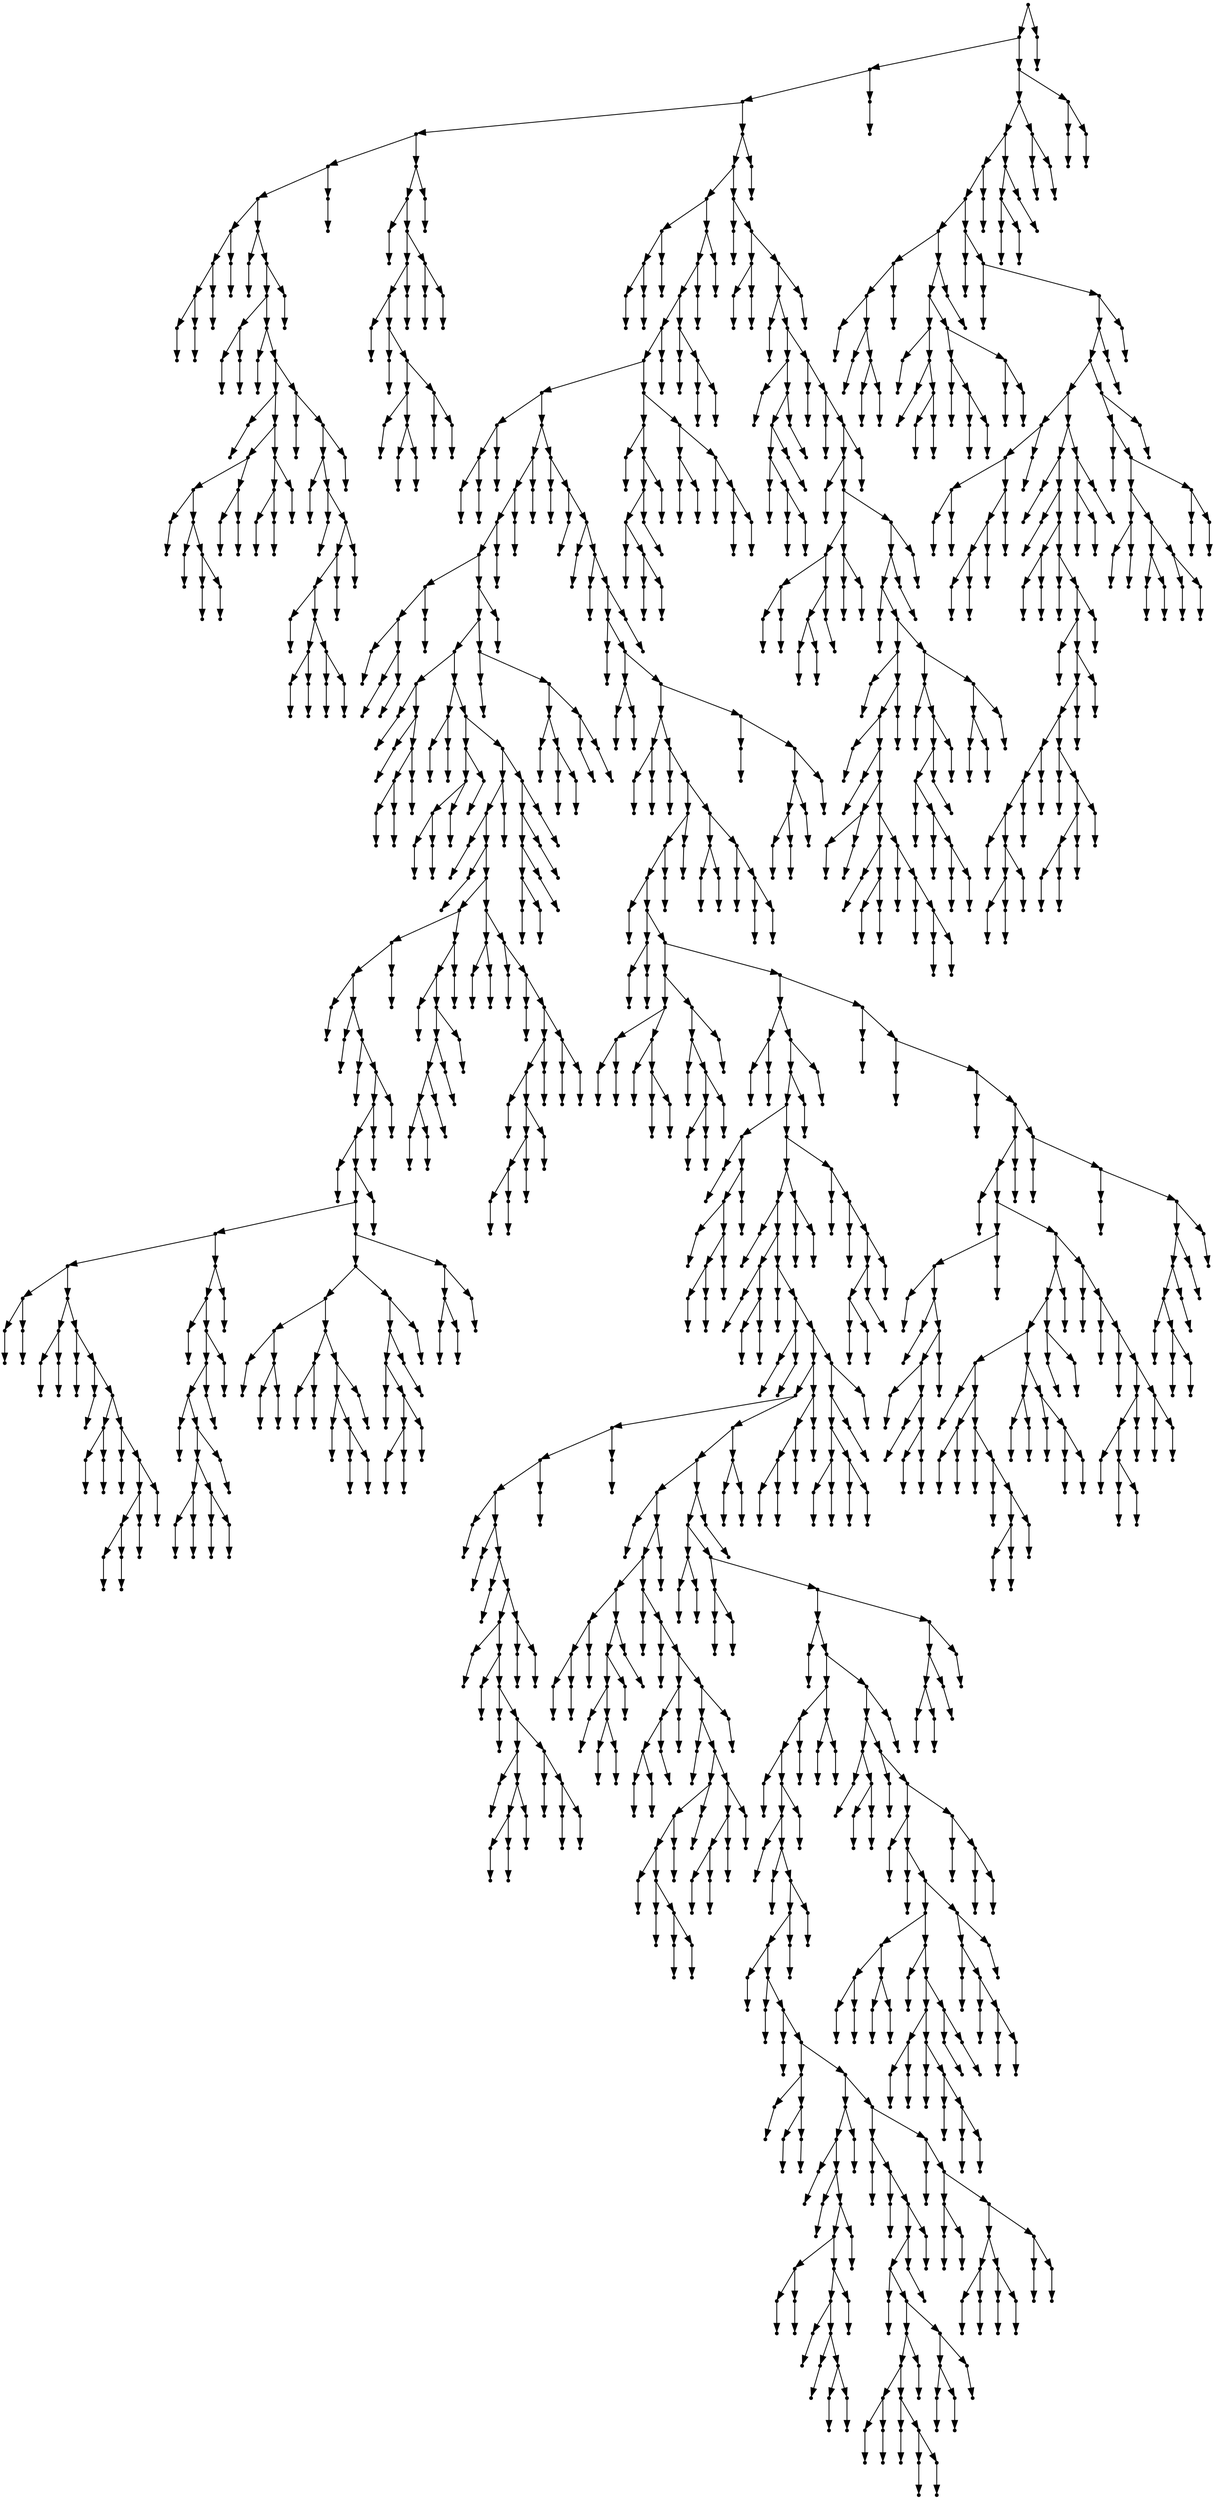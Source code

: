 digraph {
  1606 [shape=point];
  1603 [shape=point];
  1402 [shape=point];
  1399 [shape=point];
  127 [shape=point];
  91 [shape=point];
  88 [shape=point];
  10 [shape=point];
  7 [shape=point];
  4 [shape=point];
  1 [shape=point];
  0 [shape=point];
  3 [shape=point];
  2 [shape=point];
  6 [shape=point];
  5 [shape=point];
  9 [shape=point];
  8 [shape=point];
  87 [shape=point];
  12 [shape=point];
  11 [shape=point];
  86 [shape=point];
  83 [shape=point];
  17 [shape=point];
  14 [shape=point];
  13 [shape=point];
  16 [shape=point];
  15 [shape=point];
  82 [shape=point];
  19 [shape=point];
  18 [shape=point];
  81 [shape=point];
  48 [shape=point];
  21 [shape=point];
  20 [shape=point];
  47 [shape=point];
  38 [shape=point];
  32 [shape=point];
  23 [shape=point];
  22 [shape=point];
  31 [shape=point];
  25 [shape=point];
  24 [shape=point];
  30 [shape=point];
  27 [shape=point];
  26 [shape=point];
  29 [shape=point];
  28 [shape=point];
  37 [shape=point];
  34 [shape=point];
  33 [shape=point];
  36 [shape=point];
  35 [shape=point];
  46 [shape=point];
  43 [shape=point];
  40 [shape=point];
  39 [shape=point];
  42 [shape=point];
  41 [shape=point];
  45 [shape=point];
  44 [shape=point];
  80 [shape=point];
  50 [shape=point];
  49 [shape=point];
  79 [shape=point];
  76 [shape=point];
  52 [shape=point];
  51 [shape=point];
  75 [shape=point];
  54 [shape=point];
  53 [shape=point];
  74 [shape=point];
  71 [shape=point];
  68 [shape=point];
  56 [shape=point];
  55 [shape=point];
  67 [shape=point];
  61 [shape=point];
  58 [shape=point];
  57 [shape=point];
  60 [shape=point];
  59 [shape=point];
  66 [shape=point];
  63 [shape=point];
  62 [shape=point];
  65 [shape=point];
  64 [shape=point];
  70 [shape=point];
  69 [shape=point];
  73 [shape=point];
  72 [shape=point];
  78 [shape=point];
  77 [shape=point];
  85 [shape=point];
  84 [shape=point];
  90 [shape=point];
  89 [shape=point];
  126 [shape=point];
  123 [shape=point];
  93 [shape=point];
  92 [shape=point];
  122 [shape=point];
  116 [shape=point];
  113 [shape=point];
  95 [shape=point];
  94 [shape=point];
  112 [shape=point];
  97 [shape=point];
  96 [shape=point];
  111 [shape=point];
  105 [shape=point];
  99 [shape=point];
  98 [shape=point];
  104 [shape=point];
  101 [shape=point];
  100 [shape=point];
  103 [shape=point];
  102 [shape=point];
  110 [shape=point];
  107 [shape=point];
  106 [shape=point];
  109 [shape=point];
  108 [shape=point];
  115 [shape=point];
  114 [shape=point];
  121 [shape=point];
  118 [shape=point];
  117 [shape=point];
  120 [shape=point];
  119 [shape=point];
  125 [shape=point];
  124 [shape=point];
  1398 [shape=point];
  1395 [shape=point];
  1251 [shape=point];
  135 [shape=point];
  132 [shape=point];
  129 [shape=point];
  128 [shape=point];
  131 [shape=point];
  130 [shape=point];
  134 [shape=point];
  133 [shape=point];
  1250 [shape=point];
  1247 [shape=point];
  1244 [shape=point];
  1235 [shape=point];
  1232 [shape=point];
  1199 [shape=point];
  143 [shape=point];
  140 [shape=point];
  137 [shape=point];
  136 [shape=point];
  139 [shape=point];
  138 [shape=point];
  142 [shape=point];
  141 [shape=point];
  1198 [shape=point];
  445 [shape=point];
  442 [shape=point];
  439 [shape=point];
  436 [shape=point];
  154 [shape=point];
  151 [shape=point];
  145 [shape=point];
  144 [shape=point];
  150 [shape=point];
  147 [shape=point];
  146 [shape=point];
  149 [shape=point];
  148 [shape=point];
  153 [shape=point];
  152 [shape=point];
  435 [shape=point];
  432 [shape=point];
  414 [shape=point];
  168 [shape=point];
  156 [shape=point];
  155 [shape=point];
  167 [shape=point];
  158 [shape=point];
  157 [shape=point];
  166 [shape=point];
  163 [shape=point];
  160 [shape=point];
  159 [shape=point];
  162 [shape=point];
  161 [shape=point];
  165 [shape=point];
  164 [shape=point];
  413 [shape=point];
  173 [shape=point];
  170 [shape=point];
  169 [shape=point];
  172 [shape=point];
  171 [shape=point];
  412 [shape=point];
  184 [shape=point];
  181 [shape=point];
  178 [shape=point];
  175 [shape=point];
  174 [shape=point];
  177 [shape=point];
  176 [shape=point];
  180 [shape=point];
  179 [shape=point];
  183 [shape=point];
  182 [shape=point];
  411 [shape=point];
  396 [shape=point];
  393 [shape=point];
  186 [shape=point];
  185 [shape=point];
  392 [shape=point];
  188 [shape=point];
  187 [shape=point];
  391 [shape=point];
  355 [shape=point];
  334 [shape=point];
  331 [shape=point];
  190 [shape=point];
  189 [shape=point];
  330 [shape=point];
  192 [shape=point];
  191 [shape=point];
  329 [shape=point];
  194 [shape=point];
  193 [shape=point];
  328 [shape=point];
  325 [shape=point];
  322 [shape=point];
  196 [shape=point];
  195 [shape=point];
  321 [shape=point];
  318 [shape=point];
  264 [shape=point];
  234 [shape=point];
  201 [shape=point];
  198 [shape=point];
  197 [shape=point];
  200 [shape=point];
  199 [shape=point];
  233 [shape=point];
  206 [shape=point];
  203 [shape=point];
  202 [shape=point];
  205 [shape=point];
  204 [shape=point];
  232 [shape=point];
  208 [shape=point];
  207 [shape=point];
  231 [shape=point];
  210 [shape=point];
  209 [shape=point];
  230 [shape=point];
  215 [shape=point];
  212 [shape=point];
  211 [shape=point];
  214 [shape=point];
  213 [shape=point];
  229 [shape=point];
  217 [shape=point];
  216 [shape=point];
  228 [shape=point];
  225 [shape=point];
  222 [shape=point];
  219 [shape=point];
  218 [shape=point];
  221 [shape=point];
  220 [shape=point];
  224 [shape=point];
  223 [shape=point];
  227 [shape=point];
  226 [shape=point];
  263 [shape=point];
  260 [shape=point];
  236 [shape=point];
  235 [shape=point];
  259 [shape=point];
  256 [shape=point];
  253 [shape=point];
  238 [shape=point];
  237 [shape=point];
  252 [shape=point];
  249 [shape=point];
  243 [shape=point];
  240 [shape=point];
  239 [shape=point];
  242 [shape=point];
  241 [shape=point];
  248 [shape=point];
  245 [shape=point];
  244 [shape=point];
  247 [shape=point];
  246 [shape=point];
  251 [shape=point];
  250 [shape=point];
  255 [shape=point];
  254 [shape=point];
  258 [shape=point];
  257 [shape=point];
  262 [shape=point];
  261 [shape=point];
  317 [shape=point];
  308 [shape=point];
  290 [shape=point];
  272 [shape=point];
  266 [shape=point];
  265 [shape=point];
  271 [shape=point];
  268 [shape=point];
  267 [shape=point];
  270 [shape=point];
  269 [shape=point];
  289 [shape=point];
  277 [shape=point];
  274 [shape=point];
  273 [shape=point];
  276 [shape=point];
  275 [shape=point];
  288 [shape=point];
  285 [shape=point];
  279 [shape=point];
  278 [shape=point];
  284 [shape=point];
  281 [shape=point];
  280 [shape=point];
  283 [shape=point];
  282 [shape=point];
  287 [shape=point];
  286 [shape=point];
  307 [shape=point];
  304 [shape=point];
  301 [shape=point];
  292 [shape=point];
  291 [shape=point];
  300 [shape=point];
  297 [shape=point];
  294 [shape=point];
  293 [shape=point];
  296 [shape=point];
  295 [shape=point];
  299 [shape=point];
  298 [shape=point];
  303 [shape=point];
  302 [shape=point];
  306 [shape=point];
  305 [shape=point];
  316 [shape=point];
  313 [shape=point];
  310 [shape=point];
  309 [shape=point];
  312 [shape=point];
  311 [shape=point];
  315 [shape=point];
  314 [shape=point];
  320 [shape=point];
  319 [shape=point];
  324 [shape=point];
  323 [shape=point];
  327 [shape=point];
  326 [shape=point];
  333 [shape=point];
  332 [shape=point];
  354 [shape=point];
  351 [shape=point];
  336 [shape=point];
  335 [shape=point];
  350 [shape=point];
  347 [shape=point];
  344 [shape=point];
  341 [shape=point];
  338 [shape=point];
  337 [shape=point];
  340 [shape=point];
  339 [shape=point];
  343 [shape=point];
  342 [shape=point];
  346 [shape=point];
  345 [shape=point];
  349 [shape=point];
  348 [shape=point];
  353 [shape=point];
  352 [shape=point];
  390 [shape=point];
  360 [shape=point];
  357 [shape=point];
  356 [shape=point];
  359 [shape=point];
  358 [shape=point];
  389 [shape=point];
  362 [shape=point];
  361 [shape=point];
  388 [shape=point];
  364 [shape=point];
  363 [shape=point];
  387 [shape=point];
  381 [shape=point];
  378 [shape=point];
  366 [shape=point];
  365 [shape=point];
  377 [shape=point];
  374 [shape=point];
  371 [shape=point];
  368 [shape=point];
  367 [shape=point];
  370 [shape=point];
  369 [shape=point];
  373 [shape=point];
  372 [shape=point];
  376 [shape=point];
  375 [shape=point];
  380 [shape=point];
  379 [shape=point];
  386 [shape=point];
  383 [shape=point];
  382 [shape=point];
  385 [shape=point];
  384 [shape=point];
  395 [shape=point];
  394 [shape=point];
  410 [shape=point];
  407 [shape=point];
  404 [shape=point];
  401 [shape=point];
  398 [shape=point];
  397 [shape=point];
  400 [shape=point];
  399 [shape=point];
  403 [shape=point];
  402 [shape=point];
  406 [shape=point];
  405 [shape=point];
  409 [shape=point];
  408 [shape=point];
  431 [shape=point];
  416 [shape=point];
  415 [shape=point];
  430 [shape=point];
  424 [shape=point];
  418 [shape=point];
  417 [shape=point];
  423 [shape=point];
  420 [shape=point];
  419 [shape=point];
  422 [shape=point];
  421 [shape=point];
  429 [shape=point];
  426 [shape=point];
  425 [shape=point];
  428 [shape=point];
  427 [shape=point];
  434 [shape=point];
  433 [shape=point];
  438 [shape=point];
  437 [shape=point];
  441 [shape=point];
  440 [shape=point];
  444 [shape=point];
  443 [shape=point];
  1197 [shape=point];
  447 [shape=point];
  446 [shape=point];
  1196 [shape=point];
  449 [shape=point];
  448 [shape=point];
  1195 [shape=point];
  451 [shape=point];
  450 [shape=point];
  1194 [shape=point];
  453 [shape=point];
  452 [shape=point];
  1193 [shape=point];
  1190 [shape=point];
  455 [shape=point];
  454 [shape=point];
  1189 [shape=point];
  460 [shape=point];
  457 [shape=point];
  456 [shape=point];
  459 [shape=point];
  458 [shape=point];
  1188 [shape=point];
  1173 [shape=point];
  465 [shape=point];
  462 [shape=point];
  461 [shape=point];
  464 [shape=point];
  463 [shape=point];
  1172 [shape=point];
  467 [shape=point];
  466 [shape=point];
  1171 [shape=point];
  1156 [shape=point];
  1153 [shape=point];
  1150 [shape=point];
  469 [shape=point];
  468 [shape=point];
  1149 [shape=point];
  474 [shape=point];
  471 [shape=point];
  470 [shape=point];
  473 [shape=point];
  472 [shape=point];
  1148 [shape=point];
  503 [shape=point];
  488 [shape=point];
  479 [shape=point];
  476 [shape=point];
  475 [shape=point];
  478 [shape=point];
  477 [shape=point];
  487 [shape=point];
  481 [shape=point];
  480 [shape=point];
  486 [shape=point];
  483 [shape=point];
  482 [shape=point];
  485 [shape=point];
  484 [shape=point];
  502 [shape=point];
  499 [shape=point];
  490 [shape=point];
  489 [shape=point];
  498 [shape=point];
  495 [shape=point];
  492 [shape=point];
  491 [shape=point];
  494 [shape=point];
  493 [shape=point];
  497 [shape=point];
  496 [shape=point];
  501 [shape=point];
  500 [shape=point];
  1147 [shape=point];
  1009 [shape=point];
  508 [shape=point];
  505 [shape=point];
  504 [shape=point];
  507 [shape=point];
  506 [shape=point];
  1008 [shape=point];
  1005 [shape=point];
  1002 [shape=point];
  525 [shape=point];
  510 [shape=point];
  509 [shape=point];
  524 [shape=point];
  521 [shape=point];
  512 [shape=point];
  511 [shape=point];
  520 [shape=point];
  517 [shape=point];
  514 [shape=point];
  513 [shape=point];
  516 [shape=point];
  515 [shape=point];
  519 [shape=point];
  518 [shape=point];
  523 [shape=point];
  522 [shape=point];
  1001 [shape=point];
  983 [shape=point];
  977 [shape=point];
  527 [shape=point];
  526 [shape=point];
  976 [shape=point];
  535 [shape=point];
  529 [shape=point];
  528 [shape=point];
  534 [shape=point];
  531 [shape=point];
  530 [shape=point];
  533 [shape=point];
  532 [shape=point];
  975 [shape=point];
  537 [shape=point];
  536 [shape=point];
  974 [shape=point];
  542 [shape=point];
  539 [shape=point];
  538 [shape=point];
  541 [shape=point];
  540 [shape=point];
  973 [shape=point];
  955 [shape=point];
  943 [shape=point];
  592 [shape=point];
  589 [shape=point];
  586 [shape=point];
  544 [shape=point];
  543 [shape=point];
  585 [shape=point];
  546 [shape=point];
  545 [shape=point];
  584 [shape=point];
  548 [shape=point];
  547 [shape=point];
  583 [shape=point];
  577 [shape=point];
  550 [shape=point];
  549 [shape=point];
  576 [shape=point];
  552 [shape=point];
  551 [shape=point];
  575 [shape=point];
  554 [shape=point];
  553 [shape=point];
  574 [shape=point];
  565 [shape=point];
  556 [shape=point];
  555 [shape=point];
  564 [shape=point];
  561 [shape=point];
  558 [shape=point];
  557 [shape=point];
  560 [shape=point];
  559 [shape=point];
  563 [shape=point];
  562 [shape=point];
  573 [shape=point];
  567 [shape=point];
  566 [shape=point];
  572 [shape=point];
  569 [shape=point];
  568 [shape=point];
  571 [shape=point];
  570 [shape=point];
  582 [shape=point];
  579 [shape=point];
  578 [shape=point];
  581 [shape=point];
  580 [shape=point];
  588 [shape=point];
  587 [shape=point];
  591 [shape=point];
  590 [shape=point];
  942 [shape=point];
  936 [shape=point];
  675 [shape=point];
  594 [shape=point];
  593 [shape=point];
  674 [shape=point];
  671 [shape=point];
  617 [shape=point];
  602 [shape=point];
  599 [shape=point];
  596 [shape=point];
  595 [shape=point];
  598 [shape=point];
  597 [shape=point];
  601 [shape=point];
  600 [shape=point];
  616 [shape=point];
  613 [shape=point];
  610 [shape=point];
  604 [shape=point];
  603 [shape=point];
  609 [shape=point];
  606 [shape=point];
  605 [shape=point];
  608 [shape=point];
  607 [shape=point];
  612 [shape=point];
  611 [shape=point];
  615 [shape=point];
  614 [shape=point];
  670 [shape=point];
  619 [shape=point];
  618 [shape=point];
  669 [shape=point];
  621 [shape=point];
  620 [shape=point];
  668 [shape=point];
  632 [shape=point];
  629 [shape=point];
  626 [shape=point];
  623 [shape=point];
  622 [shape=point];
  625 [shape=point];
  624 [shape=point];
  628 [shape=point];
  627 [shape=point];
  631 [shape=point];
  630 [shape=point];
  667 [shape=point];
  664 [shape=point];
  634 [shape=point];
  633 [shape=point];
  663 [shape=point];
  651 [shape=point];
  648 [shape=point];
  645 [shape=point];
  636 [shape=point];
  635 [shape=point];
  644 [shape=point];
  638 [shape=point];
  637 [shape=point];
  643 [shape=point];
  640 [shape=point];
  639 [shape=point];
  642 [shape=point];
  641 [shape=point];
  647 [shape=point];
  646 [shape=point];
  650 [shape=point];
  649 [shape=point];
  662 [shape=point];
  659 [shape=point];
  656 [shape=point];
  653 [shape=point];
  652 [shape=point];
  655 [shape=point];
  654 [shape=point];
  658 [shape=point];
  657 [shape=point];
  661 [shape=point];
  660 [shape=point];
  666 [shape=point];
  665 [shape=point];
  673 [shape=point];
  672 [shape=point];
  935 [shape=point];
  932 [shape=point];
  680 [shape=point];
  677 [shape=point];
  676 [shape=point];
  679 [shape=point];
  678 [shape=point];
  931 [shape=point];
  685 [shape=point];
  682 [shape=point];
  681 [shape=point];
  684 [shape=point];
  683 [shape=point];
  930 [shape=point];
  918 [shape=point];
  687 [shape=point];
  686 [shape=point];
  917 [shape=point];
  833 [shape=point];
  827 [shape=point];
  824 [shape=point];
  689 [shape=point];
  688 [shape=point];
  823 [shape=point];
  820 [shape=point];
  691 [shape=point];
  690 [shape=point];
  819 [shape=point];
  693 [shape=point];
  692 [shape=point];
  818 [shape=point];
  815 [shape=point];
  812 [shape=point];
  695 [shape=point];
  694 [shape=point];
  811 [shape=point];
  697 [shape=point];
  696 [shape=point];
  810 [shape=point];
  699 [shape=point];
  698 [shape=point];
  809 [shape=point];
  707 [shape=point];
  701 [shape=point];
  700 [shape=point];
  706 [shape=point];
  703 [shape=point];
  702 [shape=point];
  705 [shape=point];
  704 [shape=point];
  808 [shape=point];
  739 [shape=point];
  736 [shape=point];
  709 [shape=point];
  708 [shape=point];
  735 [shape=point];
  711 [shape=point];
  710 [shape=point];
  734 [shape=point];
  731 [shape=point];
  716 [shape=point];
  713 [shape=point];
  712 [shape=point];
  715 [shape=point];
  714 [shape=point];
  730 [shape=point];
  727 [shape=point];
  718 [shape=point];
  717 [shape=point];
  726 [shape=point];
  720 [shape=point];
  719 [shape=point];
  725 [shape=point];
  722 [shape=point];
  721 [shape=point];
  724 [shape=point];
  723 [shape=point];
  729 [shape=point];
  728 [shape=point];
  733 [shape=point];
  732 [shape=point];
  738 [shape=point];
  737 [shape=point];
  807 [shape=point];
  780 [shape=point];
  741 [shape=point];
  740 [shape=point];
  779 [shape=point];
  743 [shape=point];
  742 [shape=point];
  778 [shape=point];
  775 [shape=point];
  772 [shape=point];
  745 [shape=point];
  744 [shape=point];
  771 [shape=point];
  762 [shape=point];
  759 [shape=point];
  750 [shape=point];
  747 [shape=point];
  746 [shape=point];
  749 [shape=point];
  748 [shape=point];
  758 [shape=point];
  752 [shape=point];
  751 [shape=point];
  757 [shape=point];
  754 [shape=point];
  753 [shape=point];
  756 [shape=point];
  755 [shape=point];
  761 [shape=point];
  760 [shape=point];
  770 [shape=point];
  767 [shape=point];
  764 [shape=point];
  763 [shape=point];
  766 [shape=point];
  765 [shape=point];
  769 [shape=point];
  768 [shape=point];
  774 [shape=point];
  773 [shape=point];
  777 [shape=point];
  776 [shape=point];
  806 [shape=point];
  782 [shape=point];
  781 [shape=point];
  805 [shape=point];
  787 [shape=point];
  784 [shape=point];
  783 [shape=point];
  786 [shape=point];
  785 [shape=point];
  804 [shape=point];
  798 [shape=point];
  792 [shape=point];
  789 [shape=point];
  788 [shape=point];
  791 [shape=point];
  790 [shape=point];
  797 [shape=point];
  794 [shape=point];
  793 [shape=point];
  796 [shape=point];
  795 [shape=point];
  803 [shape=point];
  800 [shape=point];
  799 [shape=point];
  802 [shape=point];
  801 [shape=point];
  814 [shape=point];
  813 [shape=point];
  817 [shape=point];
  816 [shape=point];
  822 [shape=point];
  821 [shape=point];
  826 [shape=point];
  825 [shape=point];
  832 [shape=point];
  829 [shape=point];
  828 [shape=point];
  831 [shape=point];
  830 [shape=point];
  916 [shape=point];
  913 [shape=point];
  841 [shape=point];
  835 [shape=point];
  834 [shape=point];
  840 [shape=point];
  837 [shape=point];
  836 [shape=point];
  839 [shape=point];
  838 [shape=point];
  912 [shape=point];
  843 [shape=point];
  842 [shape=point];
  911 [shape=point];
  902 [shape=point];
  845 [shape=point];
  844 [shape=point];
  901 [shape=point];
  847 [shape=point];
  846 [shape=point];
  900 [shape=point];
  885 [shape=point];
  858 [shape=point];
  852 [shape=point];
  849 [shape=point];
  848 [shape=point];
  851 [shape=point];
  850 [shape=point];
  857 [shape=point];
  854 [shape=point];
  853 [shape=point];
  856 [shape=point];
  855 [shape=point];
  884 [shape=point];
  860 [shape=point];
  859 [shape=point];
  883 [shape=point];
  877 [shape=point];
  865 [shape=point];
  862 [shape=point];
  861 [shape=point];
  864 [shape=point];
  863 [shape=point];
  876 [shape=point];
  867 [shape=point];
  866 [shape=point];
  875 [shape=point];
  869 [shape=point];
  868 [shape=point];
  874 [shape=point];
  871 [shape=point];
  870 [shape=point];
  873 [shape=point];
  872 [shape=point];
  882 [shape=point];
  879 [shape=point];
  878 [shape=point];
  881 [shape=point];
  880 [shape=point];
  899 [shape=point];
  896 [shape=point];
  887 [shape=point];
  886 [shape=point];
  895 [shape=point];
  889 [shape=point];
  888 [shape=point];
  894 [shape=point];
  891 [shape=point];
  890 [shape=point];
  893 [shape=point];
  892 [shape=point];
  898 [shape=point];
  897 [shape=point];
  910 [shape=point];
  904 [shape=point];
  903 [shape=point];
  909 [shape=point];
  906 [shape=point];
  905 [shape=point];
  908 [shape=point];
  907 [shape=point];
  915 [shape=point];
  914 [shape=point];
  929 [shape=point];
  926 [shape=point];
  923 [shape=point];
  920 [shape=point];
  919 [shape=point];
  922 [shape=point];
  921 [shape=point];
  925 [shape=point];
  924 [shape=point];
  928 [shape=point];
  927 [shape=point];
  934 [shape=point];
  933 [shape=point];
  941 [shape=point];
  938 [shape=point];
  937 [shape=point];
  940 [shape=point];
  939 [shape=point];
  954 [shape=point];
  951 [shape=point];
  948 [shape=point];
  945 [shape=point];
  944 [shape=point];
  947 [shape=point];
  946 [shape=point];
  950 [shape=point];
  949 [shape=point];
  953 [shape=point];
  952 [shape=point];
  972 [shape=point];
  969 [shape=point];
  966 [shape=point];
  960 [shape=point];
  957 [shape=point];
  956 [shape=point];
  959 [shape=point];
  958 [shape=point];
  965 [shape=point];
  962 [shape=point];
  961 [shape=point];
  964 [shape=point];
  963 [shape=point];
  968 [shape=point];
  967 [shape=point];
  971 [shape=point];
  970 [shape=point];
  982 [shape=point];
  979 [shape=point];
  978 [shape=point];
  981 [shape=point];
  980 [shape=point];
  1000 [shape=point];
  985 [shape=point];
  984 [shape=point];
  999 [shape=point];
  987 [shape=point];
  986 [shape=point];
  998 [shape=point];
  995 [shape=point];
  992 [shape=point];
  989 [shape=point];
  988 [shape=point];
  991 [shape=point];
  990 [shape=point];
  994 [shape=point];
  993 [shape=point];
  997 [shape=point];
  996 [shape=point];
  1004 [shape=point];
  1003 [shape=point];
  1007 [shape=point];
  1006 [shape=point];
  1146 [shape=point];
  1011 [shape=point];
  1010 [shape=point];
  1145 [shape=point];
  1013 [shape=point];
  1012 [shape=point];
  1144 [shape=point];
  1015 [shape=point];
  1014 [shape=point];
  1143 [shape=point];
  1119 [shape=point];
  1116 [shape=point];
  1017 [shape=point];
  1016 [shape=point];
  1115 [shape=point];
  1040 [shape=point];
  1037 [shape=point];
  1019 [shape=point];
  1018 [shape=point];
  1036 [shape=point];
  1021 [shape=point];
  1020 [shape=point];
  1035 [shape=point];
  1032 [shape=point];
  1023 [shape=point];
  1022 [shape=point];
  1031 [shape=point];
  1025 [shape=point];
  1024 [shape=point];
  1030 [shape=point];
  1027 [shape=point];
  1026 [shape=point];
  1029 [shape=point];
  1028 [shape=point];
  1034 [shape=point];
  1033 [shape=point];
  1039 [shape=point];
  1038 [shape=point];
  1114 [shape=point];
  1087 [shape=point];
  1084 [shape=point];
  1078 [shape=point];
  1063 [shape=point];
  1042 [shape=point];
  1041 [shape=point];
  1062 [shape=point];
  1047 [shape=point];
  1044 [shape=point];
  1043 [shape=point];
  1046 [shape=point];
  1045 [shape=point];
  1061 [shape=point];
  1049 [shape=point];
  1048 [shape=point];
  1060 [shape=point];
  1051 [shape=point];
  1050 [shape=point];
  1059 [shape=point];
  1056 [shape=point];
  1053 [shape=point];
  1052 [shape=point];
  1055 [shape=point];
  1054 [shape=point];
  1058 [shape=point];
  1057 [shape=point];
  1077 [shape=point];
  1068 [shape=point];
  1065 [shape=point];
  1064 [shape=point];
  1067 [shape=point];
  1066 [shape=point];
  1076 [shape=point];
  1070 [shape=point];
  1069 [shape=point];
  1075 [shape=point];
  1072 [shape=point];
  1071 [shape=point];
  1074 [shape=point];
  1073 [shape=point];
  1083 [shape=point];
  1080 [shape=point];
  1079 [shape=point];
  1082 [shape=point];
  1081 [shape=point];
  1086 [shape=point];
  1085 [shape=point];
  1113 [shape=point];
  1089 [shape=point];
  1088 [shape=point];
  1112 [shape=point];
  1091 [shape=point];
  1090 [shape=point];
  1111 [shape=point];
  1093 [shape=point];
  1092 [shape=point];
  1110 [shape=point];
  1104 [shape=point];
  1101 [shape=point];
  1095 [shape=point];
  1094 [shape=point];
  1100 [shape=point];
  1097 [shape=point];
  1096 [shape=point];
  1099 [shape=point];
  1098 [shape=point];
  1103 [shape=point];
  1102 [shape=point];
  1109 [shape=point];
  1106 [shape=point];
  1105 [shape=point];
  1108 [shape=point];
  1107 [shape=point];
  1118 [shape=point];
  1117 [shape=point];
  1142 [shape=point];
  1121 [shape=point];
  1120 [shape=point];
  1141 [shape=point];
  1123 [shape=point];
  1122 [shape=point];
  1140 [shape=point];
  1137 [shape=point];
  1134 [shape=point];
  1131 [shape=point];
  1125 [shape=point];
  1124 [shape=point];
  1130 [shape=point];
  1127 [shape=point];
  1126 [shape=point];
  1129 [shape=point];
  1128 [shape=point];
  1133 [shape=point];
  1132 [shape=point];
  1136 [shape=point];
  1135 [shape=point];
  1139 [shape=point];
  1138 [shape=point];
  1152 [shape=point];
  1151 [shape=point];
  1155 [shape=point];
  1154 [shape=point];
  1170 [shape=point];
  1161 [shape=point];
  1158 [shape=point];
  1157 [shape=point];
  1160 [shape=point];
  1159 [shape=point];
  1169 [shape=point];
  1163 [shape=point];
  1162 [shape=point];
  1168 [shape=point];
  1165 [shape=point];
  1164 [shape=point];
  1167 [shape=point];
  1166 [shape=point];
  1187 [shape=point];
  1175 [shape=point];
  1174 [shape=point];
  1186 [shape=point];
  1183 [shape=point];
  1180 [shape=point];
  1177 [shape=point];
  1176 [shape=point];
  1179 [shape=point];
  1178 [shape=point];
  1182 [shape=point];
  1181 [shape=point];
  1185 [shape=point];
  1184 [shape=point];
  1192 [shape=point];
  1191 [shape=point];
  1231 [shape=point];
  1216 [shape=point];
  1201 [shape=point];
  1200 [shape=point];
  1215 [shape=point];
  1212 [shape=point];
  1209 [shape=point];
  1203 [shape=point];
  1202 [shape=point];
  1208 [shape=point];
  1205 [shape=point];
  1204 [shape=point];
  1207 [shape=point];
  1206 [shape=point];
  1211 [shape=point];
  1210 [shape=point];
  1214 [shape=point];
  1213 [shape=point];
  1230 [shape=point];
  1221 [shape=point];
  1218 [shape=point];
  1217 [shape=point];
  1220 [shape=point];
  1219 [shape=point];
  1229 [shape=point];
  1223 [shape=point];
  1222 [shape=point];
  1228 [shape=point];
  1225 [shape=point];
  1224 [shape=point];
  1227 [shape=point];
  1226 [shape=point];
  1234 [shape=point];
  1233 [shape=point];
  1243 [shape=point];
  1237 [shape=point];
  1236 [shape=point];
  1242 [shape=point];
  1239 [shape=point];
  1238 [shape=point];
  1241 [shape=point];
  1240 [shape=point];
  1246 [shape=point];
  1245 [shape=point];
  1249 [shape=point];
  1248 [shape=point];
  1394 [shape=point];
  1253 [shape=point];
  1252 [shape=point];
  1393 [shape=point];
  1258 [shape=point];
  1255 [shape=point];
  1254 [shape=point];
  1257 [shape=point];
  1256 [shape=point];
  1392 [shape=point];
  1389 [shape=point];
  1260 [shape=point];
  1259 [shape=point];
  1388 [shape=point];
  1277 [shape=point];
  1262 [shape=point];
  1261 [shape=point];
  1276 [shape=point];
  1273 [shape=point];
  1270 [shape=point];
  1264 [shape=point];
  1263 [shape=point];
  1269 [shape=point];
  1266 [shape=point];
  1265 [shape=point];
  1268 [shape=point];
  1267 [shape=point];
  1272 [shape=point];
  1271 [shape=point];
  1275 [shape=point];
  1274 [shape=point];
  1387 [shape=point];
  1279 [shape=point];
  1278 [shape=point];
  1386 [shape=point];
  1281 [shape=point];
  1280 [shape=point];
  1385 [shape=point];
  1382 [shape=point];
  1283 [shape=point];
  1282 [shape=point];
  1381 [shape=point];
  1303 [shape=point];
  1297 [shape=point];
  1288 [shape=point];
  1285 [shape=point];
  1284 [shape=point];
  1287 [shape=point];
  1286 [shape=point];
  1296 [shape=point];
  1293 [shape=point];
  1290 [shape=point];
  1289 [shape=point];
  1292 [shape=point];
  1291 [shape=point];
  1295 [shape=point];
  1294 [shape=point];
  1302 [shape=point];
  1299 [shape=point];
  1298 [shape=point];
  1301 [shape=point];
  1300 [shape=point];
  1380 [shape=point];
  1377 [shape=point];
  1374 [shape=point];
  1305 [shape=point];
  1304 [shape=point];
  1373 [shape=point];
  1343 [shape=point];
  1307 [shape=point];
  1306 [shape=point];
  1342 [shape=point];
  1339 [shape=point];
  1309 [shape=point];
  1308 [shape=point];
  1338 [shape=point];
  1311 [shape=point];
  1310 [shape=point];
  1337 [shape=point];
  1316 [shape=point];
  1313 [shape=point];
  1312 [shape=point];
  1315 [shape=point];
  1314 [shape=point];
  1336 [shape=point];
  1324 [shape=point];
  1318 [shape=point];
  1317 [shape=point];
  1323 [shape=point];
  1320 [shape=point];
  1319 [shape=point];
  1322 [shape=point];
  1321 [shape=point];
  1335 [shape=point];
  1326 [shape=point];
  1325 [shape=point];
  1334 [shape=point];
  1328 [shape=point];
  1327 [shape=point];
  1333 [shape=point];
  1330 [shape=point];
  1329 [shape=point];
  1332 [shape=point];
  1331 [shape=point];
  1341 [shape=point];
  1340 [shape=point];
  1372 [shape=point];
  1363 [shape=point];
  1345 [shape=point];
  1344 [shape=point];
  1362 [shape=point];
  1359 [shape=point];
  1356 [shape=point];
  1347 [shape=point];
  1346 [shape=point];
  1355 [shape=point];
  1349 [shape=point];
  1348 [shape=point];
  1354 [shape=point];
  1351 [shape=point];
  1350 [shape=point];
  1353 [shape=point];
  1352 [shape=point];
  1358 [shape=point];
  1357 [shape=point];
  1361 [shape=point];
  1360 [shape=point];
  1371 [shape=point];
  1368 [shape=point];
  1365 [shape=point];
  1364 [shape=point];
  1367 [shape=point];
  1366 [shape=point];
  1370 [shape=point];
  1369 [shape=point];
  1376 [shape=point];
  1375 [shape=point];
  1379 [shape=point];
  1378 [shape=point];
  1384 [shape=point];
  1383 [shape=point];
  1391 [shape=point];
  1390 [shape=point];
  1397 [shape=point];
  1396 [shape=point];
  1401 [shape=point];
  1400 [shape=point];
  1602 [shape=point];
  1596 [shape=point];
  1590 [shape=point];
  1581 [shape=point];
  1578 [shape=point];
  1446 [shape=point];
  1416 [shape=point];
  1413 [shape=point];
  1404 [shape=point];
  1403 [shape=point];
  1412 [shape=point];
  1406 [shape=point];
  1405 [shape=point];
  1411 [shape=point];
  1408 [shape=point];
  1407 [shape=point];
  1410 [shape=point];
  1409 [shape=point];
  1415 [shape=point];
  1414 [shape=point];
  1445 [shape=point];
  1442 [shape=point];
  1427 [shape=point];
  1418 [shape=point];
  1417 [shape=point];
  1426 [shape=point];
  1420 [shape=point];
  1419 [shape=point];
  1425 [shape=point];
  1422 [shape=point];
  1421 [shape=point];
  1424 [shape=point];
  1423 [shape=point];
  1441 [shape=point];
  1435 [shape=point];
  1429 [shape=point];
  1428 [shape=point];
  1434 [shape=point];
  1431 [shape=point];
  1430 [shape=point];
  1433 [shape=point];
  1432 [shape=point];
  1440 [shape=point];
  1437 [shape=point];
  1436 [shape=point];
  1439 [shape=point];
  1438 [shape=point];
  1444 [shape=point];
  1443 [shape=point];
  1577 [shape=point];
  1448 [shape=point];
  1447 [shape=point];
  1576 [shape=point];
  1450 [shape=point];
  1449 [shape=point];
  1575 [shape=point];
  1572 [shape=point];
  1569 [shape=point];
  1539 [shape=point];
  1470 [shape=point];
  1467 [shape=point];
  1455 [shape=point];
  1452 [shape=point];
  1451 [shape=point];
  1454 [shape=point];
  1453 [shape=point];
  1466 [shape=point];
  1463 [shape=point];
  1460 [shape=point];
  1457 [shape=point];
  1456 [shape=point];
  1459 [shape=point];
  1458 [shape=point];
  1462 [shape=point];
  1461 [shape=point];
  1465 [shape=point];
  1464 [shape=point];
  1469 [shape=point];
  1468 [shape=point];
  1538 [shape=point];
  1529 [shape=point];
  1472 [shape=point];
  1471 [shape=point];
  1528 [shape=point];
  1474 [shape=point];
  1473 [shape=point];
  1527 [shape=point];
  1479 [shape=point];
  1476 [shape=point];
  1475 [shape=point];
  1478 [shape=point];
  1477 [shape=point];
  1526 [shape=point];
  1481 [shape=point];
  1480 [shape=point];
  1525 [shape=point];
  1522 [shape=point];
  1483 [shape=point];
  1482 [shape=point];
  1521 [shape=point];
  1518 [shape=point];
  1515 [shape=point];
  1500 [shape=point];
  1497 [shape=point];
  1494 [shape=point];
  1485 [shape=point];
  1484 [shape=point];
  1493 [shape=point];
  1490 [shape=point];
  1487 [shape=point];
  1486 [shape=point];
  1489 [shape=point];
  1488 [shape=point];
  1492 [shape=point];
  1491 [shape=point];
  1496 [shape=point];
  1495 [shape=point];
  1499 [shape=point];
  1498 [shape=point];
  1514 [shape=point];
  1502 [shape=point];
  1501 [shape=point];
  1513 [shape=point];
  1510 [shape=point];
  1507 [shape=point];
  1504 [shape=point];
  1503 [shape=point];
  1506 [shape=point];
  1505 [shape=point];
  1509 [shape=point];
  1508 [shape=point];
  1512 [shape=point];
  1511 [shape=point];
  1517 [shape=point];
  1516 [shape=point];
  1520 [shape=point];
  1519 [shape=point];
  1524 [shape=point];
  1523 [shape=point];
  1537 [shape=point];
  1534 [shape=point];
  1531 [shape=point];
  1530 [shape=point];
  1533 [shape=point];
  1532 [shape=point];
  1536 [shape=point];
  1535 [shape=point];
  1568 [shape=point];
  1565 [shape=point];
  1541 [shape=point];
  1540 [shape=point];
  1564 [shape=point];
  1558 [shape=point];
  1546 [shape=point];
  1543 [shape=point];
  1542 [shape=point];
  1545 [shape=point];
  1544 [shape=point];
  1557 [shape=point];
  1551 [shape=point];
  1548 [shape=point];
  1547 [shape=point];
  1550 [shape=point];
  1549 [shape=point];
  1556 [shape=point];
  1553 [shape=point];
  1552 [shape=point];
  1555 [shape=point];
  1554 [shape=point];
  1563 [shape=point];
  1560 [shape=point];
  1559 [shape=point];
  1562 [shape=point];
  1561 [shape=point];
  1567 [shape=point];
  1566 [shape=point];
  1571 [shape=point];
  1570 [shape=point];
  1574 [shape=point];
  1573 [shape=point];
  1580 [shape=point];
  1579 [shape=point];
  1589 [shape=point];
  1586 [shape=point];
  1583 [shape=point];
  1582 [shape=point];
  1585 [shape=point];
  1584 [shape=point];
  1588 [shape=point];
  1587 [shape=point];
  1595 [shape=point];
  1592 [shape=point];
  1591 [shape=point];
  1594 [shape=point];
  1593 [shape=point];
  1601 [shape=point];
  1598 [shape=point];
  1597 [shape=point];
  1600 [shape=point];
  1599 [shape=point];
  1605 [shape=point];
  1604 [shape=point];
1606 -> 1603;
1603 -> 1402;
1402 -> 1399;
1399 -> 127;
127 -> 91;
91 -> 88;
88 -> 10;
10 -> 7;
7 -> 4;
4 -> 1;
1 -> 0;
4 -> 3;
3 -> 2;
7 -> 6;
6 -> 5;
10 -> 9;
9 -> 8;
88 -> 87;
87 -> 12;
12 -> 11;
87 -> 86;
86 -> 83;
83 -> 17;
17 -> 14;
14 -> 13;
17 -> 16;
16 -> 15;
83 -> 82;
82 -> 19;
19 -> 18;
82 -> 81;
81 -> 48;
48 -> 21;
21 -> 20;
48 -> 47;
47 -> 38;
38 -> 32;
32 -> 23;
23 -> 22;
32 -> 31;
31 -> 25;
25 -> 24;
31 -> 30;
30 -> 27;
27 -> 26;
30 -> 29;
29 -> 28;
38 -> 37;
37 -> 34;
34 -> 33;
37 -> 36;
36 -> 35;
47 -> 46;
46 -> 43;
43 -> 40;
40 -> 39;
43 -> 42;
42 -> 41;
46 -> 45;
45 -> 44;
81 -> 80;
80 -> 50;
50 -> 49;
80 -> 79;
79 -> 76;
76 -> 52;
52 -> 51;
76 -> 75;
75 -> 54;
54 -> 53;
75 -> 74;
74 -> 71;
71 -> 68;
68 -> 56;
56 -> 55;
68 -> 67;
67 -> 61;
61 -> 58;
58 -> 57;
61 -> 60;
60 -> 59;
67 -> 66;
66 -> 63;
63 -> 62;
66 -> 65;
65 -> 64;
71 -> 70;
70 -> 69;
74 -> 73;
73 -> 72;
79 -> 78;
78 -> 77;
86 -> 85;
85 -> 84;
91 -> 90;
90 -> 89;
127 -> 126;
126 -> 123;
123 -> 93;
93 -> 92;
123 -> 122;
122 -> 116;
116 -> 113;
113 -> 95;
95 -> 94;
113 -> 112;
112 -> 97;
97 -> 96;
112 -> 111;
111 -> 105;
105 -> 99;
99 -> 98;
105 -> 104;
104 -> 101;
101 -> 100;
104 -> 103;
103 -> 102;
111 -> 110;
110 -> 107;
107 -> 106;
110 -> 109;
109 -> 108;
116 -> 115;
115 -> 114;
122 -> 121;
121 -> 118;
118 -> 117;
121 -> 120;
120 -> 119;
126 -> 125;
125 -> 124;
1399 -> 1398;
1398 -> 1395;
1395 -> 1251;
1251 -> 135;
135 -> 132;
132 -> 129;
129 -> 128;
132 -> 131;
131 -> 130;
135 -> 134;
134 -> 133;
1251 -> 1250;
1250 -> 1247;
1247 -> 1244;
1244 -> 1235;
1235 -> 1232;
1232 -> 1199;
1199 -> 143;
143 -> 140;
140 -> 137;
137 -> 136;
140 -> 139;
139 -> 138;
143 -> 142;
142 -> 141;
1199 -> 1198;
1198 -> 445;
445 -> 442;
442 -> 439;
439 -> 436;
436 -> 154;
154 -> 151;
151 -> 145;
145 -> 144;
151 -> 150;
150 -> 147;
147 -> 146;
150 -> 149;
149 -> 148;
154 -> 153;
153 -> 152;
436 -> 435;
435 -> 432;
432 -> 414;
414 -> 168;
168 -> 156;
156 -> 155;
168 -> 167;
167 -> 158;
158 -> 157;
167 -> 166;
166 -> 163;
163 -> 160;
160 -> 159;
163 -> 162;
162 -> 161;
166 -> 165;
165 -> 164;
414 -> 413;
413 -> 173;
173 -> 170;
170 -> 169;
173 -> 172;
172 -> 171;
413 -> 412;
412 -> 184;
184 -> 181;
181 -> 178;
178 -> 175;
175 -> 174;
178 -> 177;
177 -> 176;
181 -> 180;
180 -> 179;
184 -> 183;
183 -> 182;
412 -> 411;
411 -> 396;
396 -> 393;
393 -> 186;
186 -> 185;
393 -> 392;
392 -> 188;
188 -> 187;
392 -> 391;
391 -> 355;
355 -> 334;
334 -> 331;
331 -> 190;
190 -> 189;
331 -> 330;
330 -> 192;
192 -> 191;
330 -> 329;
329 -> 194;
194 -> 193;
329 -> 328;
328 -> 325;
325 -> 322;
322 -> 196;
196 -> 195;
322 -> 321;
321 -> 318;
318 -> 264;
264 -> 234;
234 -> 201;
201 -> 198;
198 -> 197;
201 -> 200;
200 -> 199;
234 -> 233;
233 -> 206;
206 -> 203;
203 -> 202;
206 -> 205;
205 -> 204;
233 -> 232;
232 -> 208;
208 -> 207;
232 -> 231;
231 -> 210;
210 -> 209;
231 -> 230;
230 -> 215;
215 -> 212;
212 -> 211;
215 -> 214;
214 -> 213;
230 -> 229;
229 -> 217;
217 -> 216;
229 -> 228;
228 -> 225;
225 -> 222;
222 -> 219;
219 -> 218;
222 -> 221;
221 -> 220;
225 -> 224;
224 -> 223;
228 -> 227;
227 -> 226;
264 -> 263;
263 -> 260;
260 -> 236;
236 -> 235;
260 -> 259;
259 -> 256;
256 -> 253;
253 -> 238;
238 -> 237;
253 -> 252;
252 -> 249;
249 -> 243;
243 -> 240;
240 -> 239;
243 -> 242;
242 -> 241;
249 -> 248;
248 -> 245;
245 -> 244;
248 -> 247;
247 -> 246;
252 -> 251;
251 -> 250;
256 -> 255;
255 -> 254;
259 -> 258;
258 -> 257;
263 -> 262;
262 -> 261;
318 -> 317;
317 -> 308;
308 -> 290;
290 -> 272;
272 -> 266;
266 -> 265;
272 -> 271;
271 -> 268;
268 -> 267;
271 -> 270;
270 -> 269;
290 -> 289;
289 -> 277;
277 -> 274;
274 -> 273;
277 -> 276;
276 -> 275;
289 -> 288;
288 -> 285;
285 -> 279;
279 -> 278;
285 -> 284;
284 -> 281;
281 -> 280;
284 -> 283;
283 -> 282;
288 -> 287;
287 -> 286;
308 -> 307;
307 -> 304;
304 -> 301;
301 -> 292;
292 -> 291;
301 -> 300;
300 -> 297;
297 -> 294;
294 -> 293;
297 -> 296;
296 -> 295;
300 -> 299;
299 -> 298;
304 -> 303;
303 -> 302;
307 -> 306;
306 -> 305;
317 -> 316;
316 -> 313;
313 -> 310;
310 -> 309;
313 -> 312;
312 -> 311;
316 -> 315;
315 -> 314;
321 -> 320;
320 -> 319;
325 -> 324;
324 -> 323;
328 -> 327;
327 -> 326;
334 -> 333;
333 -> 332;
355 -> 354;
354 -> 351;
351 -> 336;
336 -> 335;
351 -> 350;
350 -> 347;
347 -> 344;
344 -> 341;
341 -> 338;
338 -> 337;
341 -> 340;
340 -> 339;
344 -> 343;
343 -> 342;
347 -> 346;
346 -> 345;
350 -> 349;
349 -> 348;
354 -> 353;
353 -> 352;
391 -> 390;
390 -> 360;
360 -> 357;
357 -> 356;
360 -> 359;
359 -> 358;
390 -> 389;
389 -> 362;
362 -> 361;
389 -> 388;
388 -> 364;
364 -> 363;
388 -> 387;
387 -> 381;
381 -> 378;
378 -> 366;
366 -> 365;
378 -> 377;
377 -> 374;
374 -> 371;
371 -> 368;
368 -> 367;
371 -> 370;
370 -> 369;
374 -> 373;
373 -> 372;
377 -> 376;
376 -> 375;
381 -> 380;
380 -> 379;
387 -> 386;
386 -> 383;
383 -> 382;
386 -> 385;
385 -> 384;
396 -> 395;
395 -> 394;
411 -> 410;
410 -> 407;
407 -> 404;
404 -> 401;
401 -> 398;
398 -> 397;
401 -> 400;
400 -> 399;
404 -> 403;
403 -> 402;
407 -> 406;
406 -> 405;
410 -> 409;
409 -> 408;
432 -> 431;
431 -> 416;
416 -> 415;
431 -> 430;
430 -> 424;
424 -> 418;
418 -> 417;
424 -> 423;
423 -> 420;
420 -> 419;
423 -> 422;
422 -> 421;
430 -> 429;
429 -> 426;
426 -> 425;
429 -> 428;
428 -> 427;
435 -> 434;
434 -> 433;
439 -> 438;
438 -> 437;
442 -> 441;
441 -> 440;
445 -> 444;
444 -> 443;
1198 -> 1197;
1197 -> 447;
447 -> 446;
1197 -> 1196;
1196 -> 449;
449 -> 448;
1196 -> 1195;
1195 -> 451;
451 -> 450;
1195 -> 1194;
1194 -> 453;
453 -> 452;
1194 -> 1193;
1193 -> 1190;
1190 -> 455;
455 -> 454;
1190 -> 1189;
1189 -> 460;
460 -> 457;
457 -> 456;
460 -> 459;
459 -> 458;
1189 -> 1188;
1188 -> 1173;
1173 -> 465;
465 -> 462;
462 -> 461;
465 -> 464;
464 -> 463;
1173 -> 1172;
1172 -> 467;
467 -> 466;
1172 -> 1171;
1171 -> 1156;
1156 -> 1153;
1153 -> 1150;
1150 -> 469;
469 -> 468;
1150 -> 1149;
1149 -> 474;
474 -> 471;
471 -> 470;
474 -> 473;
473 -> 472;
1149 -> 1148;
1148 -> 503;
503 -> 488;
488 -> 479;
479 -> 476;
476 -> 475;
479 -> 478;
478 -> 477;
488 -> 487;
487 -> 481;
481 -> 480;
487 -> 486;
486 -> 483;
483 -> 482;
486 -> 485;
485 -> 484;
503 -> 502;
502 -> 499;
499 -> 490;
490 -> 489;
499 -> 498;
498 -> 495;
495 -> 492;
492 -> 491;
495 -> 494;
494 -> 493;
498 -> 497;
497 -> 496;
502 -> 501;
501 -> 500;
1148 -> 1147;
1147 -> 1009;
1009 -> 508;
508 -> 505;
505 -> 504;
508 -> 507;
507 -> 506;
1009 -> 1008;
1008 -> 1005;
1005 -> 1002;
1002 -> 525;
525 -> 510;
510 -> 509;
525 -> 524;
524 -> 521;
521 -> 512;
512 -> 511;
521 -> 520;
520 -> 517;
517 -> 514;
514 -> 513;
517 -> 516;
516 -> 515;
520 -> 519;
519 -> 518;
524 -> 523;
523 -> 522;
1002 -> 1001;
1001 -> 983;
983 -> 977;
977 -> 527;
527 -> 526;
977 -> 976;
976 -> 535;
535 -> 529;
529 -> 528;
535 -> 534;
534 -> 531;
531 -> 530;
534 -> 533;
533 -> 532;
976 -> 975;
975 -> 537;
537 -> 536;
975 -> 974;
974 -> 542;
542 -> 539;
539 -> 538;
542 -> 541;
541 -> 540;
974 -> 973;
973 -> 955;
955 -> 943;
943 -> 592;
592 -> 589;
589 -> 586;
586 -> 544;
544 -> 543;
586 -> 585;
585 -> 546;
546 -> 545;
585 -> 584;
584 -> 548;
548 -> 547;
584 -> 583;
583 -> 577;
577 -> 550;
550 -> 549;
577 -> 576;
576 -> 552;
552 -> 551;
576 -> 575;
575 -> 554;
554 -> 553;
575 -> 574;
574 -> 565;
565 -> 556;
556 -> 555;
565 -> 564;
564 -> 561;
561 -> 558;
558 -> 557;
561 -> 560;
560 -> 559;
564 -> 563;
563 -> 562;
574 -> 573;
573 -> 567;
567 -> 566;
573 -> 572;
572 -> 569;
569 -> 568;
572 -> 571;
571 -> 570;
583 -> 582;
582 -> 579;
579 -> 578;
582 -> 581;
581 -> 580;
589 -> 588;
588 -> 587;
592 -> 591;
591 -> 590;
943 -> 942;
942 -> 936;
936 -> 675;
675 -> 594;
594 -> 593;
675 -> 674;
674 -> 671;
671 -> 617;
617 -> 602;
602 -> 599;
599 -> 596;
596 -> 595;
599 -> 598;
598 -> 597;
602 -> 601;
601 -> 600;
617 -> 616;
616 -> 613;
613 -> 610;
610 -> 604;
604 -> 603;
610 -> 609;
609 -> 606;
606 -> 605;
609 -> 608;
608 -> 607;
613 -> 612;
612 -> 611;
616 -> 615;
615 -> 614;
671 -> 670;
670 -> 619;
619 -> 618;
670 -> 669;
669 -> 621;
621 -> 620;
669 -> 668;
668 -> 632;
632 -> 629;
629 -> 626;
626 -> 623;
623 -> 622;
626 -> 625;
625 -> 624;
629 -> 628;
628 -> 627;
632 -> 631;
631 -> 630;
668 -> 667;
667 -> 664;
664 -> 634;
634 -> 633;
664 -> 663;
663 -> 651;
651 -> 648;
648 -> 645;
645 -> 636;
636 -> 635;
645 -> 644;
644 -> 638;
638 -> 637;
644 -> 643;
643 -> 640;
640 -> 639;
643 -> 642;
642 -> 641;
648 -> 647;
647 -> 646;
651 -> 650;
650 -> 649;
663 -> 662;
662 -> 659;
659 -> 656;
656 -> 653;
653 -> 652;
656 -> 655;
655 -> 654;
659 -> 658;
658 -> 657;
662 -> 661;
661 -> 660;
667 -> 666;
666 -> 665;
674 -> 673;
673 -> 672;
936 -> 935;
935 -> 932;
932 -> 680;
680 -> 677;
677 -> 676;
680 -> 679;
679 -> 678;
932 -> 931;
931 -> 685;
685 -> 682;
682 -> 681;
685 -> 684;
684 -> 683;
931 -> 930;
930 -> 918;
918 -> 687;
687 -> 686;
918 -> 917;
917 -> 833;
833 -> 827;
827 -> 824;
824 -> 689;
689 -> 688;
824 -> 823;
823 -> 820;
820 -> 691;
691 -> 690;
820 -> 819;
819 -> 693;
693 -> 692;
819 -> 818;
818 -> 815;
815 -> 812;
812 -> 695;
695 -> 694;
812 -> 811;
811 -> 697;
697 -> 696;
811 -> 810;
810 -> 699;
699 -> 698;
810 -> 809;
809 -> 707;
707 -> 701;
701 -> 700;
707 -> 706;
706 -> 703;
703 -> 702;
706 -> 705;
705 -> 704;
809 -> 808;
808 -> 739;
739 -> 736;
736 -> 709;
709 -> 708;
736 -> 735;
735 -> 711;
711 -> 710;
735 -> 734;
734 -> 731;
731 -> 716;
716 -> 713;
713 -> 712;
716 -> 715;
715 -> 714;
731 -> 730;
730 -> 727;
727 -> 718;
718 -> 717;
727 -> 726;
726 -> 720;
720 -> 719;
726 -> 725;
725 -> 722;
722 -> 721;
725 -> 724;
724 -> 723;
730 -> 729;
729 -> 728;
734 -> 733;
733 -> 732;
739 -> 738;
738 -> 737;
808 -> 807;
807 -> 780;
780 -> 741;
741 -> 740;
780 -> 779;
779 -> 743;
743 -> 742;
779 -> 778;
778 -> 775;
775 -> 772;
772 -> 745;
745 -> 744;
772 -> 771;
771 -> 762;
762 -> 759;
759 -> 750;
750 -> 747;
747 -> 746;
750 -> 749;
749 -> 748;
759 -> 758;
758 -> 752;
752 -> 751;
758 -> 757;
757 -> 754;
754 -> 753;
757 -> 756;
756 -> 755;
762 -> 761;
761 -> 760;
771 -> 770;
770 -> 767;
767 -> 764;
764 -> 763;
767 -> 766;
766 -> 765;
770 -> 769;
769 -> 768;
775 -> 774;
774 -> 773;
778 -> 777;
777 -> 776;
807 -> 806;
806 -> 782;
782 -> 781;
806 -> 805;
805 -> 787;
787 -> 784;
784 -> 783;
787 -> 786;
786 -> 785;
805 -> 804;
804 -> 798;
798 -> 792;
792 -> 789;
789 -> 788;
792 -> 791;
791 -> 790;
798 -> 797;
797 -> 794;
794 -> 793;
797 -> 796;
796 -> 795;
804 -> 803;
803 -> 800;
800 -> 799;
803 -> 802;
802 -> 801;
815 -> 814;
814 -> 813;
818 -> 817;
817 -> 816;
823 -> 822;
822 -> 821;
827 -> 826;
826 -> 825;
833 -> 832;
832 -> 829;
829 -> 828;
832 -> 831;
831 -> 830;
917 -> 916;
916 -> 913;
913 -> 841;
841 -> 835;
835 -> 834;
841 -> 840;
840 -> 837;
837 -> 836;
840 -> 839;
839 -> 838;
913 -> 912;
912 -> 843;
843 -> 842;
912 -> 911;
911 -> 902;
902 -> 845;
845 -> 844;
902 -> 901;
901 -> 847;
847 -> 846;
901 -> 900;
900 -> 885;
885 -> 858;
858 -> 852;
852 -> 849;
849 -> 848;
852 -> 851;
851 -> 850;
858 -> 857;
857 -> 854;
854 -> 853;
857 -> 856;
856 -> 855;
885 -> 884;
884 -> 860;
860 -> 859;
884 -> 883;
883 -> 877;
877 -> 865;
865 -> 862;
862 -> 861;
865 -> 864;
864 -> 863;
877 -> 876;
876 -> 867;
867 -> 866;
876 -> 875;
875 -> 869;
869 -> 868;
875 -> 874;
874 -> 871;
871 -> 870;
874 -> 873;
873 -> 872;
883 -> 882;
882 -> 879;
879 -> 878;
882 -> 881;
881 -> 880;
900 -> 899;
899 -> 896;
896 -> 887;
887 -> 886;
896 -> 895;
895 -> 889;
889 -> 888;
895 -> 894;
894 -> 891;
891 -> 890;
894 -> 893;
893 -> 892;
899 -> 898;
898 -> 897;
911 -> 910;
910 -> 904;
904 -> 903;
910 -> 909;
909 -> 906;
906 -> 905;
909 -> 908;
908 -> 907;
916 -> 915;
915 -> 914;
930 -> 929;
929 -> 926;
926 -> 923;
923 -> 920;
920 -> 919;
923 -> 922;
922 -> 921;
926 -> 925;
925 -> 924;
929 -> 928;
928 -> 927;
935 -> 934;
934 -> 933;
942 -> 941;
941 -> 938;
938 -> 937;
941 -> 940;
940 -> 939;
955 -> 954;
954 -> 951;
951 -> 948;
948 -> 945;
945 -> 944;
948 -> 947;
947 -> 946;
951 -> 950;
950 -> 949;
954 -> 953;
953 -> 952;
973 -> 972;
972 -> 969;
969 -> 966;
966 -> 960;
960 -> 957;
957 -> 956;
960 -> 959;
959 -> 958;
966 -> 965;
965 -> 962;
962 -> 961;
965 -> 964;
964 -> 963;
969 -> 968;
968 -> 967;
972 -> 971;
971 -> 970;
983 -> 982;
982 -> 979;
979 -> 978;
982 -> 981;
981 -> 980;
1001 -> 1000;
1000 -> 985;
985 -> 984;
1000 -> 999;
999 -> 987;
987 -> 986;
999 -> 998;
998 -> 995;
995 -> 992;
992 -> 989;
989 -> 988;
992 -> 991;
991 -> 990;
995 -> 994;
994 -> 993;
998 -> 997;
997 -> 996;
1005 -> 1004;
1004 -> 1003;
1008 -> 1007;
1007 -> 1006;
1147 -> 1146;
1146 -> 1011;
1011 -> 1010;
1146 -> 1145;
1145 -> 1013;
1013 -> 1012;
1145 -> 1144;
1144 -> 1015;
1015 -> 1014;
1144 -> 1143;
1143 -> 1119;
1119 -> 1116;
1116 -> 1017;
1017 -> 1016;
1116 -> 1115;
1115 -> 1040;
1040 -> 1037;
1037 -> 1019;
1019 -> 1018;
1037 -> 1036;
1036 -> 1021;
1021 -> 1020;
1036 -> 1035;
1035 -> 1032;
1032 -> 1023;
1023 -> 1022;
1032 -> 1031;
1031 -> 1025;
1025 -> 1024;
1031 -> 1030;
1030 -> 1027;
1027 -> 1026;
1030 -> 1029;
1029 -> 1028;
1035 -> 1034;
1034 -> 1033;
1040 -> 1039;
1039 -> 1038;
1115 -> 1114;
1114 -> 1087;
1087 -> 1084;
1084 -> 1078;
1078 -> 1063;
1063 -> 1042;
1042 -> 1041;
1063 -> 1062;
1062 -> 1047;
1047 -> 1044;
1044 -> 1043;
1047 -> 1046;
1046 -> 1045;
1062 -> 1061;
1061 -> 1049;
1049 -> 1048;
1061 -> 1060;
1060 -> 1051;
1051 -> 1050;
1060 -> 1059;
1059 -> 1056;
1056 -> 1053;
1053 -> 1052;
1056 -> 1055;
1055 -> 1054;
1059 -> 1058;
1058 -> 1057;
1078 -> 1077;
1077 -> 1068;
1068 -> 1065;
1065 -> 1064;
1068 -> 1067;
1067 -> 1066;
1077 -> 1076;
1076 -> 1070;
1070 -> 1069;
1076 -> 1075;
1075 -> 1072;
1072 -> 1071;
1075 -> 1074;
1074 -> 1073;
1084 -> 1083;
1083 -> 1080;
1080 -> 1079;
1083 -> 1082;
1082 -> 1081;
1087 -> 1086;
1086 -> 1085;
1114 -> 1113;
1113 -> 1089;
1089 -> 1088;
1113 -> 1112;
1112 -> 1091;
1091 -> 1090;
1112 -> 1111;
1111 -> 1093;
1093 -> 1092;
1111 -> 1110;
1110 -> 1104;
1104 -> 1101;
1101 -> 1095;
1095 -> 1094;
1101 -> 1100;
1100 -> 1097;
1097 -> 1096;
1100 -> 1099;
1099 -> 1098;
1104 -> 1103;
1103 -> 1102;
1110 -> 1109;
1109 -> 1106;
1106 -> 1105;
1109 -> 1108;
1108 -> 1107;
1119 -> 1118;
1118 -> 1117;
1143 -> 1142;
1142 -> 1121;
1121 -> 1120;
1142 -> 1141;
1141 -> 1123;
1123 -> 1122;
1141 -> 1140;
1140 -> 1137;
1137 -> 1134;
1134 -> 1131;
1131 -> 1125;
1125 -> 1124;
1131 -> 1130;
1130 -> 1127;
1127 -> 1126;
1130 -> 1129;
1129 -> 1128;
1134 -> 1133;
1133 -> 1132;
1137 -> 1136;
1136 -> 1135;
1140 -> 1139;
1139 -> 1138;
1153 -> 1152;
1152 -> 1151;
1156 -> 1155;
1155 -> 1154;
1171 -> 1170;
1170 -> 1161;
1161 -> 1158;
1158 -> 1157;
1161 -> 1160;
1160 -> 1159;
1170 -> 1169;
1169 -> 1163;
1163 -> 1162;
1169 -> 1168;
1168 -> 1165;
1165 -> 1164;
1168 -> 1167;
1167 -> 1166;
1188 -> 1187;
1187 -> 1175;
1175 -> 1174;
1187 -> 1186;
1186 -> 1183;
1183 -> 1180;
1180 -> 1177;
1177 -> 1176;
1180 -> 1179;
1179 -> 1178;
1183 -> 1182;
1182 -> 1181;
1186 -> 1185;
1185 -> 1184;
1193 -> 1192;
1192 -> 1191;
1232 -> 1231;
1231 -> 1216;
1216 -> 1201;
1201 -> 1200;
1216 -> 1215;
1215 -> 1212;
1212 -> 1209;
1209 -> 1203;
1203 -> 1202;
1209 -> 1208;
1208 -> 1205;
1205 -> 1204;
1208 -> 1207;
1207 -> 1206;
1212 -> 1211;
1211 -> 1210;
1215 -> 1214;
1214 -> 1213;
1231 -> 1230;
1230 -> 1221;
1221 -> 1218;
1218 -> 1217;
1221 -> 1220;
1220 -> 1219;
1230 -> 1229;
1229 -> 1223;
1223 -> 1222;
1229 -> 1228;
1228 -> 1225;
1225 -> 1224;
1228 -> 1227;
1227 -> 1226;
1235 -> 1234;
1234 -> 1233;
1244 -> 1243;
1243 -> 1237;
1237 -> 1236;
1243 -> 1242;
1242 -> 1239;
1239 -> 1238;
1242 -> 1241;
1241 -> 1240;
1247 -> 1246;
1246 -> 1245;
1250 -> 1249;
1249 -> 1248;
1395 -> 1394;
1394 -> 1253;
1253 -> 1252;
1394 -> 1393;
1393 -> 1258;
1258 -> 1255;
1255 -> 1254;
1258 -> 1257;
1257 -> 1256;
1393 -> 1392;
1392 -> 1389;
1389 -> 1260;
1260 -> 1259;
1389 -> 1388;
1388 -> 1277;
1277 -> 1262;
1262 -> 1261;
1277 -> 1276;
1276 -> 1273;
1273 -> 1270;
1270 -> 1264;
1264 -> 1263;
1270 -> 1269;
1269 -> 1266;
1266 -> 1265;
1269 -> 1268;
1268 -> 1267;
1273 -> 1272;
1272 -> 1271;
1276 -> 1275;
1275 -> 1274;
1388 -> 1387;
1387 -> 1279;
1279 -> 1278;
1387 -> 1386;
1386 -> 1281;
1281 -> 1280;
1386 -> 1385;
1385 -> 1382;
1382 -> 1283;
1283 -> 1282;
1382 -> 1381;
1381 -> 1303;
1303 -> 1297;
1297 -> 1288;
1288 -> 1285;
1285 -> 1284;
1288 -> 1287;
1287 -> 1286;
1297 -> 1296;
1296 -> 1293;
1293 -> 1290;
1290 -> 1289;
1293 -> 1292;
1292 -> 1291;
1296 -> 1295;
1295 -> 1294;
1303 -> 1302;
1302 -> 1299;
1299 -> 1298;
1302 -> 1301;
1301 -> 1300;
1381 -> 1380;
1380 -> 1377;
1377 -> 1374;
1374 -> 1305;
1305 -> 1304;
1374 -> 1373;
1373 -> 1343;
1343 -> 1307;
1307 -> 1306;
1343 -> 1342;
1342 -> 1339;
1339 -> 1309;
1309 -> 1308;
1339 -> 1338;
1338 -> 1311;
1311 -> 1310;
1338 -> 1337;
1337 -> 1316;
1316 -> 1313;
1313 -> 1312;
1316 -> 1315;
1315 -> 1314;
1337 -> 1336;
1336 -> 1324;
1324 -> 1318;
1318 -> 1317;
1324 -> 1323;
1323 -> 1320;
1320 -> 1319;
1323 -> 1322;
1322 -> 1321;
1336 -> 1335;
1335 -> 1326;
1326 -> 1325;
1335 -> 1334;
1334 -> 1328;
1328 -> 1327;
1334 -> 1333;
1333 -> 1330;
1330 -> 1329;
1333 -> 1332;
1332 -> 1331;
1342 -> 1341;
1341 -> 1340;
1373 -> 1372;
1372 -> 1363;
1363 -> 1345;
1345 -> 1344;
1363 -> 1362;
1362 -> 1359;
1359 -> 1356;
1356 -> 1347;
1347 -> 1346;
1356 -> 1355;
1355 -> 1349;
1349 -> 1348;
1355 -> 1354;
1354 -> 1351;
1351 -> 1350;
1354 -> 1353;
1353 -> 1352;
1359 -> 1358;
1358 -> 1357;
1362 -> 1361;
1361 -> 1360;
1372 -> 1371;
1371 -> 1368;
1368 -> 1365;
1365 -> 1364;
1368 -> 1367;
1367 -> 1366;
1371 -> 1370;
1370 -> 1369;
1377 -> 1376;
1376 -> 1375;
1380 -> 1379;
1379 -> 1378;
1385 -> 1384;
1384 -> 1383;
1392 -> 1391;
1391 -> 1390;
1398 -> 1397;
1397 -> 1396;
1402 -> 1401;
1401 -> 1400;
1603 -> 1602;
1602 -> 1596;
1596 -> 1590;
1590 -> 1581;
1581 -> 1578;
1578 -> 1446;
1446 -> 1416;
1416 -> 1413;
1413 -> 1404;
1404 -> 1403;
1413 -> 1412;
1412 -> 1406;
1406 -> 1405;
1412 -> 1411;
1411 -> 1408;
1408 -> 1407;
1411 -> 1410;
1410 -> 1409;
1416 -> 1415;
1415 -> 1414;
1446 -> 1445;
1445 -> 1442;
1442 -> 1427;
1427 -> 1418;
1418 -> 1417;
1427 -> 1426;
1426 -> 1420;
1420 -> 1419;
1426 -> 1425;
1425 -> 1422;
1422 -> 1421;
1425 -> 1424;
1424 -> 1423;
1442 -> 1441;
1441 -> 1435;
1435 -> 1429;
1429 -> 1428;
1435 -> 1434;
1434 -> 1431;
1431 -> 1430;
1434 -> 1433;
1433 -> 1432;
1441 -> 1440;
1440 -> 1437;
1437 -> 1436;
1440 -> 1439;
1439 -> 1438;
1445 -> 1444;
1444 -> 1443;
1578 -> 1577;
1577 -> 1448;
1448 -> 1447;
1577 -> 1576;
1576 -> 1450;
1450 -> 1449;
1576 -> 1575;
1575 -> 1572;
1572 -> 1569;
1569 -> 1539;
1539 -> 1470;
1470 -> 1467;
1467 -> 1455;
1455 -> 1452;
1452 -> 1451;
1455 -> 1454;
1454 -> 1453;
1467 -> 1466;
1466 -> 1463;
1463 -> 1460;
1460 -> 1457;
1457 -> 1456;
1460 -> 1459;
1459 -> 1458;
1463 -> 1462;
1462 -> 1461;
1466 -> 1465;
1465 -> 1464;
1470 -> 1469;
1469 -> 1468;
1539 -> 1538;
1538 -> 1529;
1529 -> 1472;
1472 -> 1471;
1529 -> 1528;
1528 -> 1474;
1474 -> 1473;
1528 -> 1527;
1527 -> 1479;
1479 -> 1476;
1476 -> 1475;
1479 -> 1478;
1478 -> 1477;
1527 -> 1526;
1526 -> 1481;
1481 -> 1480;
1526 -> 1525;
1525 -> 1522;
1522 -> 1483;
1483 -> 1482;
1522 -> 1521;
1521 -> 1518;
1518 -> 1515;
1515 -> 1500;
1500 -> 1497;
1497 -> 1494;
1494 -> 1485;
1485 -> 1484;
1494 -> 1493;
1493 -> 1490;
1490 -> 1487;
1487 -> 1486;
1490 -> 1489;
1489 -> 1488;
1493 -> 1492;
1492 -> 1491;
1497 -> 1496;
1496 -> 1495;
1500 -> 1499;
1499 -> 1498;
1515 -> 1514;
1514 -> 1502;
1502 -> 1501;
1514 -> 1513;
1513 -> 1510;
1510 -> 1507;
1507 -> 1504;
1504 -> 1503;
1507 -> 1506;
1506 -> 1505;
1510 -> 1509;
1509 -> 1508;
1513 -> 1512;
1512 -> 1511;
1518 -> 1517;
1517 -> 1516;
1521 -> 1520;
1520 -> 1519;
1525 -> 1524;
1524 -> 1523;
1538 -> 1537;
1537 -> 1534;
1534 -> 1531;
1531 -> 1530;
1534 -> 1533;
1533 -> 1532;
1537 -> 1536;
1536 -> 1535;
1569 -> 1568;
1568 -> 1565;
1565 -> 1541;
1541 -> 1540;
1565 -> 1564;
1564 -> 1558;
1558 -> 1546;
1546 -> 1543;
1543 -> 1542;
1546 -> 1545;
1545 -> 1544;
1558 -> 1557;
1557 -> 1551;
1551 -> 1548;
1548 -> 1547;
1551 -> 1550;
1550 -> 1549;
1557 -> 1556;
1556 -> 1553;
1553 -> 1552;
1556 -> 1555;
1555 -> 1554;
1564 -> 1563;
1563 -> 1560;
1560 -> 1559;
1563 -> 1562;
1562 -> 1561;
1568 -> 1567;
1567 -> 1566;
1572 -> 1571;
1571 -> 1570;
1575 -> 1574;
1574 -> 1573;
1581 -> 1580;
1580 -> 1579;
1590 -> 1589;
1589 -> 1586;
1586 -> 1583;
1583 -> 1582;
1586 -> 1585;
1585 -> 1584;
1589 -> 1588;
1588 -> 1587;
1596 -> 1595;
1595 -> 1592;
1592 -> 1591;
1595 -> 1594;
1594 -> 1593;
1602 -> 1601;
1601 -> 1598;
1598 -> 1597;
1601 -> 1600;
1600 -> 1599;
1606 -> 1605;
1605 -> 1604;
}
